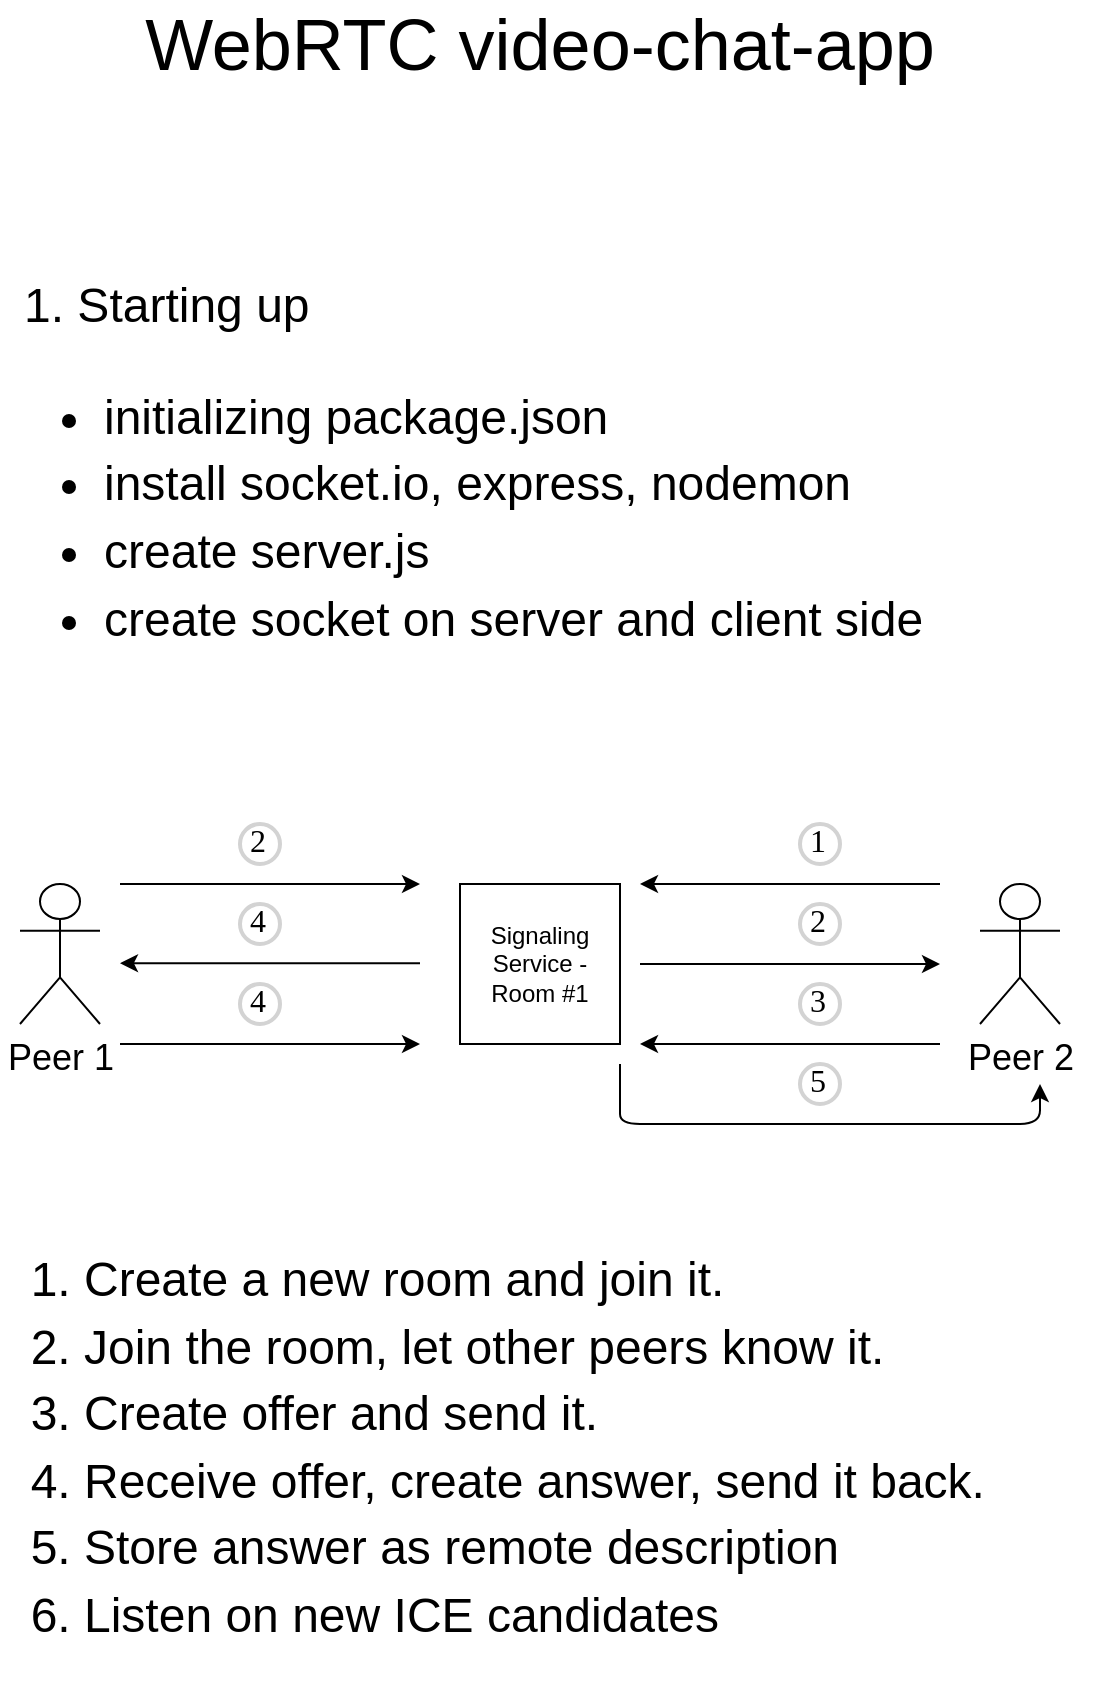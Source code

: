 <mxfile version="14.0.1" type="device"><diagram id="fj2STGoqwLrrcVmRkewa" name="Page-1"><mxGraphModel dx="833" dy="430" grid="1" gridSize="10" guides="1" tooltips="1" connect="1" arrows="1" fold="1" page="1" pageScale="1" pageWidth="1654" pageHeight="2336" math="0" shadow="0"><root><mxCell id="0"/><mxCell id="1" parent="0"/><mxCell id="RKj0bkNXcccTaWpZR3gL-1" value="&lt;font style=&quot;font-size: 36px&quot;&gt;WebRTC video-chat-app&lt;/font&gt;" style="text;html=1;strokeColor=none;fillColor=none;align=center;verticalAlign=middle;whiteSpace=wrap;rounded=0;movable=0;resizable=0;rotatable=0;deletable=0;editable=0;connectable=0;" vertex="1" parent="1"><mxGeometry x="500" y="80" width="460" height="20" as="geometry"/></mxCell><mxCell id="RKj0bkNXcccTaWpZR3gL-2" value="&lt;font style=&quot;font-size: 18px&quot;&gt;Peer 1&lt;/font&gt;" style="shape=umlActor;verticalLabelPosition=bottom;verticalAlign=top;html=1;outlineConnect=0;movable=0;resizable=0;rotatable=0;deletable=0;editable=0;connectable=0;" vertex="1" parent="1"><mxGeometry x="470" y="510" width="40" height="70" as="geometry"/></mxCell><mxCell id="RKj0bkNXcccTaWpZR3gL-3" value="&lt;font style=&quot;font-size: 18px&quot;&gt;Peer 2&lt;/font&gt;" style="shape=umlActor;verticalLabelPosition=bottom;verticalAlign=top;html=1;outlineConnect=0;movable=0;resizable=0;rotatable=0;deletable=0;editable=0;connectable=0;" vertex="1" parent="1"><mxGeometry x="950" y="510" width="40" height="70" as="geometry"/></mxCell><mxCell id="RKj0bkNXcccTaWpZR3gL-5" value="Signaling&lt;br&gt;Service -&lt;br&gt;Room #1" style="whiteSpace=wrap;html=1;aspect=fixed;movable=0;resizable=0;rotatable=0;deletable=0;editable=0;connectable=0;" vertex="1" parent="1"><mxGeometry x="690" y="510" width="80" height="80" as="geometry"/></mxCell><mxCell id="RKj0bkNXcccTaWpZR3gL-6" value="" style="endArrow=classic;html=1;movable=0;resizable=0;rotatable=0;deletable=0;editable=0;connectable=0;" edge="1" parent="1"><mxGeometry width="50" height="50" relative="1" as="geometry"><mxPoint x="930" y="510" as="sourcePoint"/><mxPoint x="780" y="510" as="targetPoint"/></mxGeometry></mxCell><mxCell id="RKj0bkNXcccTaWpZR3gL-10" value="1" style="ellipse;whiteSpace=wrap;html=1;aspect=fixed;strokeWidth=2;fontFamily=Tahoma;spacingBottom=4;spacingRight=2;strokeColor=#d3d3d3;fontSize=16;movable=0;resizable=0;rotatable=0;deletable=0;editable=0;connectable=0;" vertex="1" parent="1"><mxGeometry x="860" y="480" width="20" height="20" as="geometry"/></mxCell><mxCell id="RKj0bkNXcccTaWpZR3gL-11" value="&lt;ol style=&quot;line-height: 140%&quot;&gt;&lt;li&gt;&lt;font style=&quot;font-size: 24px&quot;&gt;Create a new room and join it.&lt;/font&gt;&lt;/li&gt;&lt;li&gt;&lt;font style=&quot;font-size: 24px&quot;&gt;Join the room, let other peers know it.&lt;/font&gt;&lt;/li&gt;&lt;li&gt;Create offer and send it.&lt;/li&gt;&lt;li&gt;Receive offer, create answer, send it back.&lt;/li&gt;&lt;li&gt;Store answer as remote description&lt;/li&gt;&lt;li&gt;Listen on new ICE candidates&lt;/li&gt;&lt;/ol&gt;" style="text;html=1;strokeColor=none;fillColor=none;align=left;verticalAlign=top;whiteSpace=wrap;rounded=0;fontSize=24;movable=0;resizable=0;rotatable=0;deletable=0;editable=0;connectable=0;" vertex="1" parent="1"><mxGeometry x="460" y="660" width="540" height="220" as="geometry"/></mxCell><mxCell id="RKj0bkNXcccTaWpZR3gL-13" value="" style="endArrow=classic;html=1;movable=0;resizable=0;rotatable=0;deletable=0;editable=0;connectable=0;" edge="1" parent="1"><mxGeometry width="50" height="50" relative="1" as="geometry"><mxPoint x="520" y="510" as="sourcePoint"/><mxPoint x="670" y="510" as="targetPoint"/></mxGeometry></mxCell><mxCell id="RKj0bkNXcccTaWpZR3gL-14" value="2" style="ellipse;whiteSpace=wrap;html=1;aspect=fixed;strokeWidth=2;fontFamily=Tahoma;spacingBottom=4;spacingRight=2;strokeColor=#d3d3d3;align=center;fontSize=16;movable=0;resizable=0;rotatable=0;deletable=0;editable=0;connectable=0;" vertex="1" parent="1"><mxGeometry x="580" y="480" width="20" height="20" as="geometry"/></mxCell><mxCell id="RKj0bkNXcccTaWpZR3gL-15" value="" style="endArrow=classic;html=1;movable=0;resizable=0;rotatable=0;deletable=0;editable=0;connectable=0;" edge="1" parent="1"><mxGeometry width="50" height="50" relative="1" as="geometry"><mxPoint x="780" y="550" as="sourcePoint"/><mxPoint x="930.0" y="550" as="targetPoint"/></mxGeometry></mxCell><mxCell id="RKj0bkNXcccTaWpZR3gL-17" value="&lt;font style=&quot;font-size: 16px&quot;&gt;2&lt;/font&gt;" style="ellipse;whiteSpace=wrap;html=1;aspect=fixed;strokeWidth=2;fontFamily=Tahoma;spacingBottom=4;spacingRight=2;strokeColor=#d3d3d3;align=center;movable=0;resizable=0;rotatable=0;deletable=0;editable=0;connectable=0;" vertex="1" parent="1"><mxGeometry x="860" y="520" width="20" height="20" as="geometry"/></mxCell><mxCell id="RKj0bkNXcccTaWpZR3gL-18" value="" style="endArrow=classic;html=1;movable=0;resizable=0;rotatable=0;deletable=0;editable=0;connectable=0;" edge="1" parent="1"><mxGeometry width="50" height="50" relative="1" as="geometry"><mxPoint x="930.0" y="590" as="sourcePoint"/><mxPoint x="780.0" y="590" as="targetPoint"/></mxGeometry></mxCell><mxCell id="RKj0bkNXcccTaWpZR3gL-20" value="&lt;font style=&quot;font-size: 16px&quot;&gt;3&lt;/font&gt;" style="ellipse;whiteSpace=wrap;html=1;aspect=fixed;strokeWidth=2;fontFamily=Tahoma;spacingBottom=4;spacingRight=2;strokeColor=#d3d3d3;align=center;movable=0;resizable=0;rotatable=0;deletable=0;editable=0;connectable=0;" vertex="1" parent="1"><mxGeometry x="860" y="560" width="20" height="20" as="geometry"/></mxCell><mxCell id="RKj0bkNXcccTaWpZR3gL-21" value="" style="endArrow=classic;html=1;movable=0;resizable=0;rotatable=0;deletable=0;editable=0;connectable=0;" edge="1" parent="1"><mxGeometry width="50" height="50" relative="1" as="geometry"><mxPoint x="670.0" y="549.58" as="sourcePoint"/><mxPoint x="520.0" y="549.58" as="targetPoint"/></mxGeometry></mxCell><mxCell id="RKj0bkNXcccTaWpZR3gL-25" value="5" style="ellipse;whiteSpace=wrap;html=1;aspect=fixed;strokeWidth=2;fontFamily=Tahoma;spacingBottom=4;spacingRight=2;strokeColor=#d3d3d3;align=center;fontSize=16;movable=0;resizable=0;rotatable=0;deletable=0;editable=0;connectable=0;" vertex="1" parent="1"><mxGeometry x="860" y="600" width="20" height="20" as="geometry"/></mxCell><mxCell id="RKj0bkNXcccTaWpZR3gL-28" value="&lt;font style=&quot;font-size: 16px&quot;&gt;4&lt;/font&gt;" style="ellipse;whiteSpace=wrap;html=1;aspect=fixed;strokeWidth=2;fontFamily=Tahoma;spacingBottom=4;spacingRight=2;strokeColor=#d3d3d3;align=center;movable=0;resizable=0;rotatable=0;deletable=0;editable=0;connectable=0;" vertex="1" parent="1"><mxGeometry x="580" y="560" width="20" height="20" as="geometry"/></mxCell><mxCell id="RKj0bkNXcccTaWpZR3gL-32" value="" style="edgeStyle=segmentEdgeStyle;endArrow=classic;html=1;fontSize=16;movable=0;resizable=0;rotatable=0;deletable=0;editable=0;connectable=0;" edge="1" parent="1"><mxGeometry width="50" height="50" relative="1" as="geometry"><mxPoint x="770" y="600" as="sourcePoint"/><mxPoint x="980" y="610" as="targetPoint"/><Array as="points"><mxPoint x="770" y="610"/><mxPoint x="770" y="630"/><mxPoint x="980" y="630"/></Array></mxGeometry></mxCell><mxCell id="RKj0bkNXcccTaWpZR3gL-34" value="&lt;font style=&quot;font-size: 16px&quot;&gt;4&lt;/font&gt;" style="ellipse;whiteSpace=wrap;html=1;aspect=fixed;strokeWidth=2;fontFamily=Tahoma;spacingBottom=4;spacingRight=2;strokeColor=#d3d3d3;align=center;movable=0;resizable=0;rotatable=0;deletable=0;editable=0;connectable=0;" vertex="1" parent="1"><mxGeometry x="580" y="520" width="20" height="20" as="geometry"/></mxCell><mxCell id="RKj0bkNXcccTaWpZR3gL-35" value="" style="endArrow=classic;html=1;movable=0;resizable=0;rotatable=0;deletable=0;editable=0;connectable=0;" edge="1" parent="1"><mxGeometry width="50" height="50" relative="1" as="geometry"><mxPoint x="520" y="590" as="sourcePoint"/><mxPoint x="670.0" y="590" as="targetPoint"/></mxGeometry></mxCell><mxCell id="RKj0bkNXcccTaWpZR3gL-38" value="&lt;span&gt;1. Starting up&lt;br&gt;&lt;ul style=&quot;line-height: 140%&quot;&gt;&lt;li&gt;initializing package.json&lt;/li&gt;&lt;li&gt;install socket.io, express, nodemon&lt;/li&gt;&lt;li&gt;create server.js&lt;/li&gt;&lt;li&gt;create socket on server and client side&lt;/li&gt;&lt;/ul&gt;&lt;/span&gt;" style="text;html=1;strokeColor=none;fillColor=none;align=left;verticalAlign=top;whiteSpace=wrap;rounded=0;fontSize=24;movable=0;resizable=0;rotatable=0;deletable=0;editable=0;connectable=0;" vertex="1" parent="1"><mxGeometry x="470" y="200" width="540" height="220" as="geometry"/></mxCell></root></mxGraphModel></diagram></mxfile>